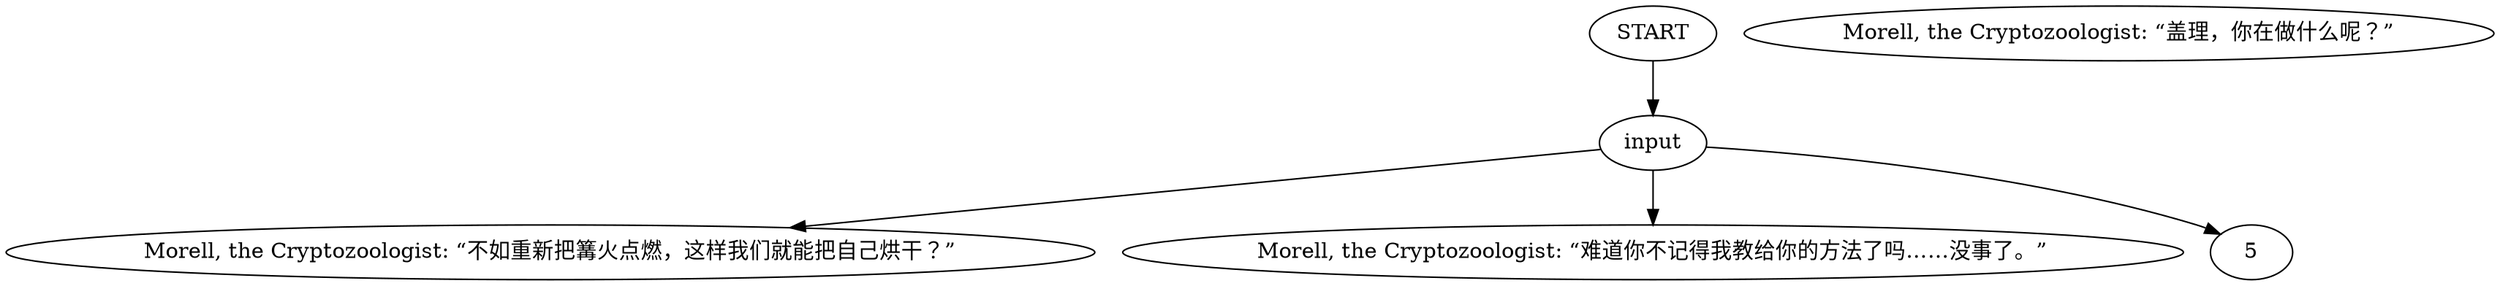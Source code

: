 # WESTCOAST / MORELL barks
# Morell checks to see if Gary is doing something useful.
# ==================================================
digraph G {
	  0 [label="START"];
	  1 [label="input"];
	  2 [label="Morell, the Cryptozoologist: “盖理，你在做什么呢？”"];
	  3 [label="Morell, the Cryptozoologist: “不如重新把篝火点燃，这样我们就能把自己烘干？”"];
	  4 [label="Morell, the Cryptozoologist: “难道你不记得我教给你的方法了吗……没事了。”"];
	  0 -> 1
	  1 -> 3
	  1 -> 4
	  1 -> 5
}

